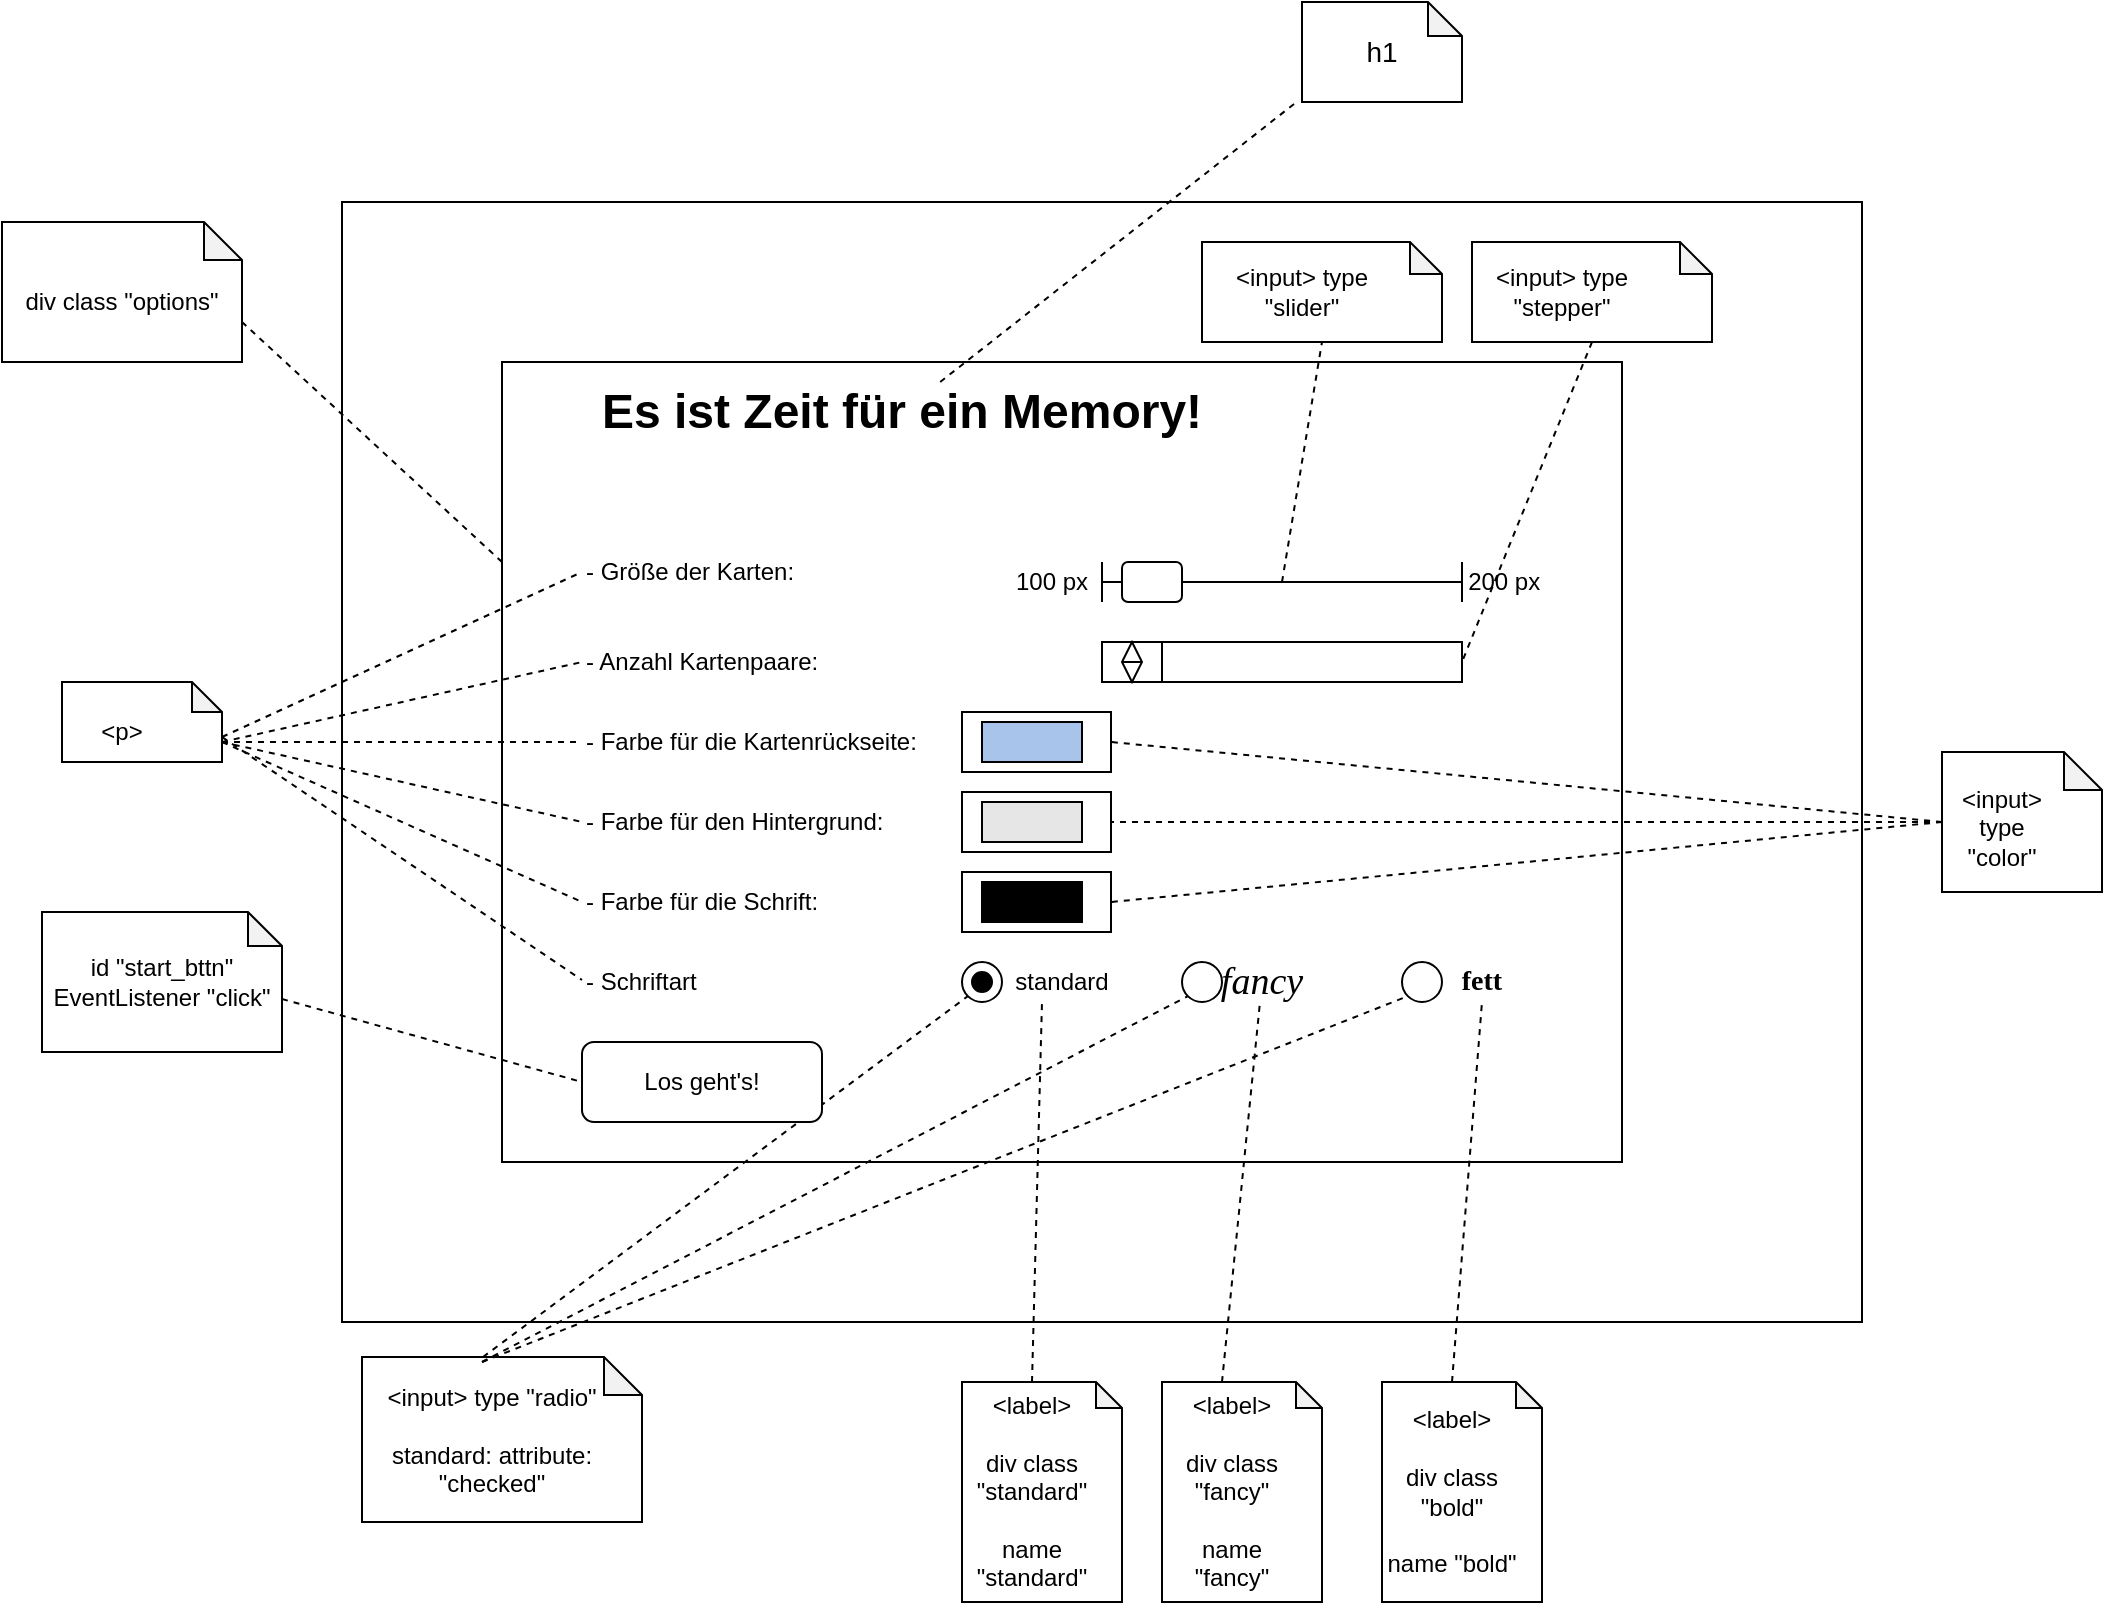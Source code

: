 <mxfile version="14.5.1" type="device"><diagram id="cgXu-8u23irWSiIE--0s" name="Seite-1"><mxGraphModel dx="1024" dy="592" grid="1" gridSize="10" guides="1" tooltips="1" connect="1" arrows="1" fold="1" page="1" pageScale="1" pageWidth="1654" pageHeight="1169" math="0" shadow="0"><root><mxCell id="0"/><mxCell id="1" parent="0"/><mxCell id="zxIdMbEVKsAKlMJbNS49-2" value="" style="rounded=0;whiteSpace=wrap;html=1;fillColor=none;" parent="1" vertex="1"><mxGeometry x="280" y="280" width="560" height="400" as="geometry"/></mxCell><mxCell id="zxIdMbEVKsAKlMJbNS49-1" value="" style="rounded=0;whiteSpace=wrap;html=1;glass=0;fillColor=none;" parent="1" vertex="1"><mxGeometry x="200" y="200" width="760" height="560" as="geometry"/></mxCell><mxCell id="zxIdMbEVKsAKlMJbNS49-4" value="&lt;h1&gt;Es ist Zeit für ein Memory!&lt;/h1&gt;" style="text;html=1;strokeColor=none;fillColor=none;align=center;verticalAlign=middle;whiteSpace=wrap;rounded=0;glass=0;" parent="1" vertex="1"><mxGeometry x="290" y="290" width="380" height="30" as="geometry"/></mxCell><mxCell id="zxIdMbEVKsAKlMJbNS49-6" value="- Größe der Karten:" style="text;html=1;strokeColor=none;fillColor=none;align=left;verticalAlign=middle;whiteSpace=wrap;rounded=0;glass=0;" parent="1" vertex="1"><mxGeometry x="320" y="370" width="200" height="30" as="geometry"/></mxCell><mxCell id="zxIdMbEVKsAKlMJbNS49-7" value="- Anzahl Kartenpaare:" style="text;html=1;strokeColor=none;fillColor=none;align=left;verticalAlign=middle;whiteSpace=wrap;rounded=0;glass=0;" parent="1" vertex="1"><mxGeometry x="320" y="420" width="200" height="20" as="geometry"/></mxCell><mxCell id="zxIdMbEVKsAKlMJbNS49-8" value="- Farbe für die Kartenrückseite:" style="text;html=1;strokeColor=none;fillColor=none;align=left;verticalAlign=middle;whiteSpace=wrap;rounded=0;glass=0;" parent="1" vertex="1"><mxGeometry x="320" y="460" width="200" height="20" as="geometry"/></mxCell><mxCell id="zxIdMbEVKsAKlMJbNS49-9" value="- Farbe für den Hintergrund:" style="text;html=1;strokeColor=none;fillColor=none;align=left;verticalAlign=middle;whiteSpace=wrap;rounded=0;glass=0;" parent="1" vertex="1"><mxGeometry x="320" y="500" width="200" height="20" as="geometry"/></mxCell><mxCell id="zxIdMbEVKsAKlMJbNS49-10" value="- Farbe für die Schrift:" style="text;html=1;strokeColor=none;fillColor=none;align=left;verticalAlign=middle;whiteSpace=wrap;rounded=0;glass=0;" parent="1" vertex="1"><mxGeometry x="320" y="540" width="200" height="20" as="geometry"/></mxCell><mxCell id="zxIdMbEVKsAKlMJbNS49-11" value="- Schriftart" style="text;html=1;strokeColor=none;fillColor=none;align=left;verticalAlign=middle;whiteSpace=wrap;rounded=0;glass=0;" parent="1" vertex="1"><mxGeometry x="320" y="580" width="200" height="20" as="geometry"/></mxCell><mxCell id="zxIdMbEVKsAKlMJbNS49-12" value="standard" style="text;html=1;strokeColor=none;fillColor=none;align=center;verticalAlign=middle;whiteSpace=wrap;rounded=0;glass=0;" parent="1" vertex="1"><mxGeometry x="540" y="580" width="40" height="20" as="geometry"/></mxCell><mxCell id="zxIdMbEVKsAKlMJbNS49-14" value="fett" style="text;html=1;strokeColor=none;fillColor=none;align=center;verticalAlign=middle;whiteSpace=wrap;rounded=0;glass=0;fontFamily=Verdana;fontSize=14;fontStyle=1" parent="1" vertex="1"><mxGeometry x="750" y="580" width="40" height="20" as="geometry"/></mxCell><mxCell id="zxIdMbEVKsAKlMJbNS49-15" value="" style="ellipse;whiteSpace=wrap;html=1;aspect=fixed;glass=0;fontFamily=Verdana;fontSize=14;align=left;" parent="1" vertex="1"><mxGeometry x="510" y="580" width="20" height="20" as="geometry"/></mxCell><mxCell id="zxIdMbEVKsAKlMJbNS49-17" value="" style="ellipse;whiteSpace=wrap;html=1;aspect=fixed;glass=0;fillColor=none;fontFamily=Verdana;fontSize=14;align=left;" parent="1" vertex="1"><mxGeometry x="730" y="580" width="20" height="20" as="geometry"/></mxCell><mxCell id="zxIdMbEVKsAKlMJbNS49-18" value="" style="ellipse;whiteSpace=wrap;html=1;aspect=fixed;glass=0;fontFamily=Verdana;fontSize=14;align=left;fillColor=#000000;" parent="1" vertex="1"><mxGeometry x="515" y="585" width="10" height="10" as="geometry"/></mxCell><mxCell id="zxIdMbEVKsAKlMJbNS49-27" value="" style="shape=crossbar;whiteSpace=wrap;html=1;rounded=1;glass=0;fillColor=none;fontFamily=Helvetica;fontSize=16;align=left;" parent="1" vertex="1"><mxGeometry x="580" y="380" width="180" height="20" as="geometry"/></mxCell><mxCell id="zxIdMbEVKsAKlMJbNS49-28" value="100 px&amp;nbsp; &amp;nbsp; &amp;nbsp; &amp;nbsp; &amp;nbsp; &amp;nbsp; &amp;nbsp; &amp;nbsp; &amp;nbsp; &amp;nbsp; &amp;nbsp; &amp;nbsp; &amp;nbsp; &amp;nbsp; &amp;nbsp; &amp;nbsp; &amp;nbsp; &amp;nbsp; &amp;nbsp; &amp;nbsp; &amp;nbsp; &amp;nbsp; &amp;nbsp; &amp;nbsp; &amp;nbsp; &amp;nbsp; &amp;nbsp; &amp;nbsp; &amp;nbsp;200 px" style="text;html=1;strokeColor=none;fillColor=none;align=left;verticalAlign=middle;whiteSpace=wrap;rounded=0;glass=0;fontFamily=Helvetica;fontSize=12;" parent="1" vertex="1"><mxGeometry x="535" y="380" width="290" height="20" as="geometry"/></mxCell><mxCell id="zxIdMbEVKsAKlMJbNS49-34" value="" style="endArrow=none;dashed=1;html=1;fontFamily=Helvetica;fontSize=12;" parent="1" source="zxIdMbEVKsAKlMJbNS49-4" edge="1"><mxGeometry width="50" height="50" relative="1" as="geometry"><mxPoint x="640" y="280" as="sourcePoint"/><mxPoint x="677.273" y="150" as="targetPoint"/></mxGeometry></mxCell><mxCell id="zxIdMbEVKsAKlMJbNS49-36" value="" style="shape=note;whiteSpace=wrap;html=1;backgroundOutline=1;darkOpacity=0.05;glass=0;labelBackgroundColor=none;fillColor=#ffffff;fontFamily=Helvetica;fontSize=12;align=left;size=17;" parent="1" vertex="1"><mxGeometry x="680" y="100" width="80" height="50" as="geometry"/></mxCell><mxCell id="zxIdMbEVKsAKlMJbNS49-37" value="&lt;font style=&quot;font-size: 14px&quot;&gt;h1&lt;/font&gt;" style="text;html=1;strokeColor=none;fillColor=none;align=center;verticalAlign=middle;whiteSpace=wrap;rounded=0;glass=0;labelBackgroundColor=none;fontFamily=Helvetica;fontSize=12;" parent="1" vertex="1"><mxGeometry x="690" y="110" width="60" height="30" as="geometry"/></mxCell><mxCell id="zxIdMbEVKsAKlMJbNS49-38" value="" style="endArrow=none;dashed=1;html=1;fontFamily=Helvetica;fontSize=12;exitX=0;exitY=0.25;exitDx=0;exitDy=0;" parent="1" source="zxIdMbEVKsAKlMJbNS49-2" edge="1"><mxGeometry width="50" height="50" relative="1" as="geometry"><mxPoint x="480" y="350" as="sourcePoint"/><mxPoint x="150" y="260" as="targetPoint"/></mxGeometry></mxCell><mxCell id="zxIdMbEVKsAKlMJbNS49-39" value="" style="shape=note;whiteSpace=wrap;html=1;backgroundOutline=1;darkOpacity=0.05;glass=0;labelBackgroundColor=none;fillColor=#ffffff;fontFamily=Helvetica;fontSize=12;align=left;size=19;" parent="1" vertex="1"><mxGeometry x="30" y="210" width="120" height="70" as="geometry"/></mxCell><mxCell id="zxIdMbEVKsAKlMJbNS49-40" value="div class &quot;options&quot;&lt;br&gt;" style="text;html=1;strokeColor=none;fillColor=none;align=center;verticalAlign=middle;whiteSpace=wrap;rounded=0;glass=0;labelBackgroundColor=none;fontFamily=Helvetica;fontSize=12;" parent="1" vertex="1"><mxGeometry x="40" y="220" width="100" height="60" as="geometry"/></mxCell><mxCell id="oE3ezs60qTLM1H4dPARW-1" value="" style="shape=note;whiteSpace=wrap;html=1;backgroundOutline=1;darkOpacity=0.05;size=13;" parent="1" vertex="1"><mxGeometry x="510" y="790" width="80" height="110" as="geometry"/></mxCell><mxCell id="oE3ezs60qTLM1H4dPARW-2" value="&amp;lt;label&amp;gt;&lt;br&gt;&lt;br&gt;div class &quot;standard&quot;&lt;br&gt;&lt;br&gt;name &quot;standard&quot;" style="text;html=1;strokeColor=none;fillColor=none;align=center;verticalAlign=middle;whiteSpace=wrap;rounded=0;" parent="1" vertex="1"><mxGeometry x="510" y="790" width="70" height="110" as="geometry"/></mxCell><mxCell id="oE3ezs60qTLM1H4dPARW-4" value="" style="shape=note;whiteSpace=wrap;html=1;backgroundOutline=1;darkOpacity=0.05;size=13;" parent="1" vertex="1"><mxGeometry x="610" y="790" width="80" height="110" as="geometry"/></mxCell><mxCell id="oE3ezs60qTLM1H4dPARW-5" value="" style="shape=note;whiteSpace=wrap;html=1;backgroundOutline=1;darkOpacity=0.05;size=13;" parent="1" vertex="1"><mxGeometry x="720" y="790" width="80" height="110" as="geometry"/></mxCell><mxCell id="oE3ezs60qTLM1H4dPARW-8" value="" style="endArrow=none;dashed=1;html=1;exitX=0.5;exitY=0;exitDx=0;exitDy=0;entryX=0.25;entryY=1;entryDx=0;entryDy=0;" parent="1" source="oE3ezs60qTLM1H4dPARW-2" target="zxIdMbEVKsAKlMJbNS49-12" edge="1"><mxGeometry width="50" height="50" relative="1" as="geometry"><mxPoint x="720" y="670" as="sourcePoint"/><mxPoint x="770" y="620" as="targetPoint"/></mxGeometry></mxCell><mxCell id="oE3ezs60qTLM1H4dPARW-9" value="" style="endArrow=none;dashed=1;html=1;exitX=0.5;exitY=0;exitDx=0;exitDy=0;" parent="1" target="zxIdMbEVKsAKlMJbNS49-13" edge="1"><mxGeometry width="50" height="50" relative="1" as="geometry"><mxPoint x="640" y="790" as="sourcePoint"/><mxPoint x="770" y="620" as="targetPoint"/></mxGeometry></mxCell><mxCell id="oE3ezs60qTLM1H4dPARW-10" value="" style="endArrow=none;dashed=1;html=1;exitX=0.5;exitY=0;exitDx=0;exitDy=0;entryX=0.5;entryY=1;entryDx=0;entryDy=0;" parent="1" target="zxIdMbEVKsAKlMJbNS49-14" edge="1"><mxGeometry width="50" height="50" relative="1" as="geometry"><mxPoint x="755" y="790" as="sourcePoint"/><mxPoint x="770" y="620" as="targetPoint"/></mxGeometry></mxCell><mxCell id="oE3ezs60qTLM1H4dPARW-16" value="id &quot;start_bttn&quot;&lt;br&gt;EventListener &quot;click&quot;" style="shape=note;whiteSpace=wrap;html=1;backgroundOutline=1;darkOpacity=0.05;size=17;" parent="1" vertex="1"><mxGeometry x="50" y="555" width="120" height="70" as="geometry"/></mxCell><mxCell id="oE3ezs60qTLM1H4dPARW-17" value="" style="endArrow=none;dashed=1;html=1;exitX=0;exitY=0;exitDx=120;exitDy=43.5;exitPerimeter=0;entryX=0;entryY=0.5;entryDx=0;entryDy=0;" parent="1" source="oE3ezs60qTLM1H4dPARW-16" target="oE3ezs60qTLM1H4dPARW-13" edge="1"><mxGeometry width="50" height="50" relative="1" as="geometry"><mxPoint x="470" y="700" as="sourcePoint"/><mxPoint x="520" y="650" as="targetPoint"/></mxGeometry></mxCell><mxCell id="oE3ezs60qTLM1H4dPARW-18" value="" style="rounded=1;whiteSpace=wrap;html=1;" parent="1" vertex="1"><mxGeometry x="590" y="380" width="30" height="20" as="geometry"/></mxCell><mxCell id="oE3ezs60qTLM1H4dPARW-20" value="" style="shape=note;whiteSpace=wrap;html=1;backgroundOutline=1;darkOpacity=0.05;size=16;" parent="1" vertex="1"><mxGeometry x="630" y="220" width="120" height="50" as="geometry"/></mxCell><mxCell id="oE3ezs60qTLM1H4dPARW-21" value="" style="endArrow=none;dashed=1;html=1;entryX=0.5;entryY=1;entryDx=0;entryDy=0;entryPerimeter=0;" parent="1" target="oE3ezs60qTLM1H4dPARW-20" edge="1"><mxGeometry width="50" height="50" relative="1" as="geometry"><mxPoint x="670" y="390" as="sourcePoint"/><mxPoint x="720" y="340" as="targetPoint"/></mxGeometry></mxCell><mxCell id="oE3ezs60qTLM1H4dPARW-22" value="&amp;lt;input&amp;gt; type &quot;slider&quot;" style="text;html=1;strokeColor=none;fillColor=none;align=center;verticalAlign=middle;whiteSpace=wrap;rounded=0;" parent="1" vertex="1"><mxGeometry x="640" y="230" width="80" height="30" as="geometry"/></mxCell><mxCell id="53JNo2KghGoT6LKsxcP_-2" value="&amp;lt;label&amp;gt;&lt;br&gt;&lt;br&gt;div class &quot;fancy&quot;&lt;br&gt;&lt;br&gt;name &quot;fancy&quot;" style="text;html=1;strokeColor=none;fillColor=none;align=center;verticalAlign=middle;whiteSpace=wrap;rounded=0;" parent="1" vertex="1"><mxGeometry x="610" y="790" width="70" height="110" as="geometry"/></mxCell><mxCell id="53JNo2KghGoT6LKsxcP_-3" value="&amp;lt;label&amp;gt;&lt;br&gt;&lt;br&gt;div class &quot;bold&quot;&lt;br&gt;&lt;br&gt;name &quot;bold&quot;" style="text;html=1;strokeColor=none;fillColor=none;align=center;verticalAlign=middle;whiteSpace=wrap;rounded=0;" parent="1" vertex="1"><mxGeometry x="720" y="790" width="70" height="110" as="geometry"/></mxCell><mxCell id="53JNo2KghGoT6LKsxcP_-4" value="" style="rounded=0;whiteSpace=wrap;html=1;" parent="1" vertex="1"><mxGeometry x="510" y="455" width="74.5" height="30" as="geometry"/></mxCell><mxCell id="53JNo2KghGoT6LKsxcP_-5" value="" style="rounded=0;whiteSpace=wrap;html=1;" parent="1" vertex="1"><mxGeometry x="510" y="495" width="74.5" height="30" as="geometry"/></mxCell><mxCell id="53JNo2KghGoT6LKsxcP_-6" value="" style="rounded=0;whiteSpace=wrap;html=1;" parent="1" vertex="1"><mxGeometry x="510" y="535" width="74.5" height="30" as="geometry"/></mxCell><mxCell id="53JNo2KghGoT6LKsxcP_-7" value="" style="rounded=0;whiteSpace=wrap;html=1;fillColor=#A9C4EB;" parent="1" vertex="1"><mxGeometry x="520" y="460" width="50" height="20" as="geometry"/></mxCell><mxCell id="53JNo2KghGoT6LKsxcP_-8" value="" style="rounded=0;whiteSpace=wrap;html=1;fillColor=#E6E6E6;" parent="1" vertex="1"><mxGeometry x="520" y="500" width="50" height="20" as="geometry"/></mxCell><mxCell id="53JNo2KghGoT6LKsxcP_-9" value="" style="rounded=0;whiteSpace=wrap;html=1;fillColor=#000000;" parent="1" vertex="1"><mxGeometry x="520" y="540" width="50" height="20" as="geometry"/></mxCell><mxCell id="53JNo2KghGoT6LKsxcP_-10" value="" style="shape=note;whiteSpace=wrap;html=1;backgroundOutline=1;darkOpacity=0.05;fillColor=#FFFFFF;size=15;" parent="1" vertex="1"><mxGeometry x="60" y="440" width="80" height="40" as="geometry"/></mxCell><mxCell id="53JNo2KghGoT6LKsxcP_-11" value="&amp;lt;p&amp;gt;" style="text;html=1;strokeColor=none;fillColor=none;align=center;verticalAlign=middle;whiteSpace=wrap;rounded=0;" parent="1" vertex="1"><mxGeometry x="70" y="455" width="40" height="20" as="geometry"/></mxCell><mxCell id="53JNo2KghGoT6LKsxcP_-12" value="" style="endArrow=none;dashed=1;html=1;exitX=0;exitY=0;exitDx=80;exitDy=27.5;exitPerimeter=0;entryX=0;entryY=0.5;entryDx=0;entryDy=0;" parent="1" source="53JNo2KghGoT6LKsxcP_-10" target="zxIdMbEVKsAKlMJbNS49-6" edge="1"><mxGeometry width="50" height="50" relative="1" as="geometry"><mxPoint x="480" y="520" as="sourcePoint"/><mxPoint x="530" y="470" as="targetPoint"/></mxGeometry></mxCell><mxCell id="53JNo2KghGoT6LKsxcP_-13" value="" style="endArrow=none;dashed=1;html=1;entryX=0;entryY=0.5;entryDx=0;entryDy=0;" parent="1" target="zxIdMbEVKsAKlMJbNS49-8" edge="1"><mxGeometry width="50" height="50" relative="1" as="geometry"><mxPoint x="140" y="470" as="sourcePoint"/><mxPoint x="330" y="395" as="targetPoint"/></mxGeometry></mxCell><mxCell id="53JNo2KghGoT6LKsxcP_-14" value="" style="endArrow=none;dashed=1;html=1;entryX=0;entryY=0.5;entryDx=0;entryDy=0;" parent="1" target="zxIdMbEVKsAKlMJbNS49-7" edge="1"><mxGeometry width="50" height="50" relative="1" as="geometry"><mxPoint x="140" y="470" as="sourcePoint"/><mxPoint x="340" y="405" as="targetPoint"/></mxGeometry></mxCell><mxCell id="53JNo2KghGoT6LKsxcP_-15" value="" style="endArrow=none;dashed=1;html=1;entryX=0;entryY=0.5;entryDx=0;entryDy=0;" parent="1" target="zxIdMbEVKsAKlMJbNS49-10" edge="1"><mxGeometry width="50" height="50" relative="1" as="geometry"><mxPoint x="140" y="470" as="sourcePoint"/><mxPoint x="350" y="415" as="targetPoint"/></mxGeometry></mxCell><mxCell id="53JNo2KghGoT6LKsxcP_-16" value="" style="endArrow=none;dashed=1;html=1;entryX=0;entryY=0.5;entryDx=0;entryDy=0;" parent="1" target="zxIdMbEVKsAKlMJbNS49-9" edge="1"><mxGeometry width="50" height="50" relative="1" as="geometry"><mxPoint x="140" y="470" as="sourcePoint"/><mxPoint x="360" y="425" as="targetPoint"/></mxGeometry></mxCell><mxCell id="53JNo2KghGoT6LKsxcP_-17" value="" style="endArrow=none;dashed=1;html=1;exitX=0;exitY=0;exitDx=80;exitDy=27.5;exitPerimeter=0;" parent="1" source="53JNo2KghGoT6LKsxcP_-10" edge="1"><mxGeometry width="50" height="50" relative="1" as="geometry"><mxPoint x="140" y="671.25" as="sourcePoint"/><mxPoint x="320" y="589" as="targetPoint"/></mxGeometry></mxCell><mxCell id="53JNo2KghGoT6LKsxcP_-18" value="" style="shape=note;whiteSpace=wrap;html=1;backgroundOutline=1;darkOpacity=0.05;fillColor=#FFFFFF;size=19;" parent="1" vertex="1"><mxGeometry x="1000" y="475" width="80" height="70" as="geometry"/></mxCell><mxCell id="53JNo2KghGoT6LKsxcP_-19" value="&amp;lt;input&amp;gt; type &quot;color&quot;" style="text;html=1;strokeColor=none;fillColor=none;align=center;verticalAlign=middle;whiteSpace=wrap;rounded=0;" parent="1" vertex="1"><mxGeometry x="1010" y="490" width="40" height="45" as="geometry"/></mxCell><mxCell id="53JNo2KghGoT6LKsxcP_-20" value="" style="endArrow=none;dashed=1;html=1;exitX=0;exitY=0.5;exitDx=0;exitDy=0;exitPerimeter=0;entryX=1;entryY=0.5;entryDx=0;entryDy=0;" parent="1" source="53JNo2KghGoT6LKsxcP_-18" target="53JNo2KghGoT6LKsxcP_-6" edge="1"><mxGeometry width="50" height="50" relative="1" as="geometry"><mxPoint x="730" y="670" as="sourcePoint"/><mxPoint x="780" y="620" as="targetPoint"/></mxGeometry></mxCell><mxCell id="53JNo2KghGoT6LKsxcP_-22" value="" style="endArrow=none;dashed=1;html=1;entryX=1;entryY=0.5;entryDx=0;entryDy=0;" parent="1" target="53JNo2KghGoT6LKsxcP_-5" edge="1"><mxGeometry width="50" height="50" relative="1" as="geometry"><mxPoint x="1000" y="510" as="sourcePoint"/><mxPoint x="612" y="535" as="targetPoint"/></mxGeometry></mxCell><mxCell id="53JNo2KghGoT6LKsxcP_-23" value="" style="endArrow=none;dashed=1;html=1;exitX=0;exitY=0.5;exitDx=0;exitDy=0;exitPerimeter=0;entryX=1;entryY=0.5;entryDx=0;entryDy=0;" parent="1" source="53JNo2KghGoT6LKsxcP_-18" target="53JNo2KghGoT6LKsxcP_-4" edge="1"><mxGeometry width="50" height="50" relative="1" as="geometry"><mxPoint x="900" y="715" as="sourcePoint"/><mxPoint x="604" y="475" as="targetPoint"/></mxGeometry></mxCell><mxCell id="zxIdMbEVKsAKlMJbNS49-13" value="fancy" style="text;html=1;strokeColor=none;fillColor=none;align=center;verticalAlign=middle;whiteSpace=wrap;rounded=0;glass=0;fontFamily=Garamond;fontStyle=2;fontSize=19;" parent="1" vertex="1"><mxGeometry x="640" y="580" width="40" height="20" as="geometry"/></mxCell><mxCell id="zxIdMbEVKsAKlMJbNS49-16" value="" style="ellipse;whiteSpace=wrap;html=1;aspect=fixed;glass=0;fontFamily=Verdana;fontSize=14;align=left;" parent="1" vertex="1"><mxGeometry x="620" y="580" width="20" height="20" as="geometry"/></mxCell><mxCell id="53JNo2KghGoT6LKsxcP_-24" value="" style="shape=note;whiteSpace=wrap;html=1;backgroundOutline=1;darkOpacity=0.05;fillColor=#ffffff;gradientColor=none;size=19;" parent="1" vertex="1"><mxGeometry x="210" y="777.5" width="140" height="82.5" as="geometry"/></mxCell><mxCell id="53JNo2KghGoT6LKsxcP_-25" value="&amp;lt;input&amp;gt; type &quot;radio&quot;&lt;br&gt;&lt;br&gt;standard: attribute: &quot;checked&quot;" style="text;html=1;strokeColor=none;fillColor=none;align=center;verticalAlign=middle;whiteSpace=wrap;rounded=0;" parent="1" vertex="1"><mxGeometry x="220" y="798.75" width="110" height="40" as="geometry"/></mxCell><mxCell id="53JNo2KghGoT6LKsxcP_-26" value="" style="endArrow=none;dashed=1;html=1;exitX=0;exitY=0;exitDx=60.5;exitDy=0;entryX=0;entryY=1;entryDx=0;entryDy=0;exitPerimeter=0;" parent="1" source="53JNo2KghGoT6LKsxcP_-24" target="zxIdMbEVKsAKlMJbNS49-15" edge="1"><mxGeometry width="50" height="50" relative="1" as="geometry"><mxPoint x="390" y="730" as="sourcePoint"/><mxPoint x="440" y="680" as="targetPoint"/></mxGeometry></mxCell><mxCell id="53JNo2KghGoT6LKsxcP_-27" value="" style="endArrow=none;dashed=1;html=1;entryX=0;entryY=1;entryDx=0;entryDy=0;" parent="1" target="zxIdMbEVKsAKlMJbNS49-17" edge="1"><mxGeometry width="50" height="50" relative="1" as="geometry"><mxPoint x="270" y="780" as="sourcePoint"/><mxPoint x="470" y="690" as="targetPoint"/></mxGeometry></mxCell><mxCell id="53JNo2KghGoT6LKsxcP_-28" value="" style="endArrow=none;dashed=1;html=1;entryX=0;entryY=1;entryDx=0;entryDy=0;" parent="1" target="zxIdMbEVKsAKlMJbNS49-16" edge="1"><mxGeometry width="50" height="50" relative="1" as="geometry"><mxPoint x="270" y="780" as="sourcePoint"/><mxPoint x="450" y="690" as="targetPoint"/></mxGeometry></mxCell><mxCell id="oE3ezs60qTLM1H4dPARW-13" value="" style="rounded=1;whiteSpace=wrap;html=1;" parent="1" vertex="1"><mxGeometry x="320" y="620" width="120" height="40" as="geometry"/></mxCell><mxCell id="oE3ezs60qTLM1H4dPARW-14" value="Los geht's!" style="text;html=1;strokeColor=none;fillColor=none;align=center;verticalAlign=middle;whiteSpace=wrap;rounded=0;" parent="1" vertex="1"><mxGeometry x="330" y="630" width="100" height="20" as="geometry"/></mxCell><mxCell id="53JNo2KghGoT6LKsxcP_-30" value="" style="rounded=0;whiteSpace=wrap;html=1;fillColor=#ffffff;gradientColor=none;" parent="1" vertex="1"><mxGeometry x="580" y="420" width="180" height="20" as="geometry"/></mxCell><mxCell id="53JNo2KghGoT6LKsxcP_-31" value="" style="rounded=0;whiteSpace=wrap;html=1;fillColor=#ffffff;gradientColor=none;" parent="1" vertex="1"><mxGeometry x="580" y="420" width="30" height="20" as="geometry"/></mxCell><mxCell id="53JNo2KghGoT6LKsxcP_-33" value="" style="rhombus;whiteSpace=wrap;html=1;fillColor=#ffffff;gradientColor=none;" parent="1" vertex="1"><mxGeometry x="590" y="420" width="10" height="20" as="geometry"/></mxCell><mxCell id="53JNo2KghGoT6LKsxcP_-34" value="" style="endArrow=none;html=1;entryX=0;entryY=0.5;entryDx=0;entryDy=0;exitX=1;exitY=0.5;exitDx=0;exitDy=0;" parent="1" source="53JNo2KghGoT6LKsxcP_-33" target="53JNo2KghGoT6LKsxcP_-33" edge="1"><mxGeometry width="50" height="50" relative="1" as="geometry"><mxPoint x="410" y="510" as="sourcePoint"/><mxPoint x="460" y="460" as="targetPoint"/></mxGeometry></mxCell><mxCell id="53JNo2KghGoT6LKsxcP_-36" value="" style="shape=note;whiteSpace=wrap;html=1;backgroundOutline=1;darkOpacity=0.05;size=16;" parent="1" vertex="1"><mxGeometry x="765" y="220" width="120" height="50" as="geometry"/></mxCell><mxCell id="53JNo2KghGoT6LKsxcP_-37" value="&amp;lt;input&amp;gt; type &quot;stepper&quot;" style="text;html=1;strokeColor=none;fillColor=none;align=center;verticalAlign=middle;whiteSpace=wrap;rounded=0;" parent="1" vertex="1"><mxGeometry x="760" y="225" width="100" height="40" as="geometry"/></mxCell><mxCell id="53JNo2KghGoT6LKsxcP_-38" value="" style="endArrow=none;dashed=1;html=1;exitX=0.5;exitY=1;exitDx=0;exitDy=0;exitPerimeter=0;entryX=1;entryY=0.5;entryDx=0;entryDy=0;" parent="1" source="53JNo2KghGoT6LKsxcP_-36" target="53JNo2KghGoT6LKsxcP_-30" edge="1"><mxGeometry width="50" height="50" relative="1" as="geometry"><mxPoint x="650" y="460" as="sourcePoint"/><mxPoint x="700" y="410" as="targetPoint"/></mxGeometry></mxCell></root></mxGraphModel></diagram></mxfile>